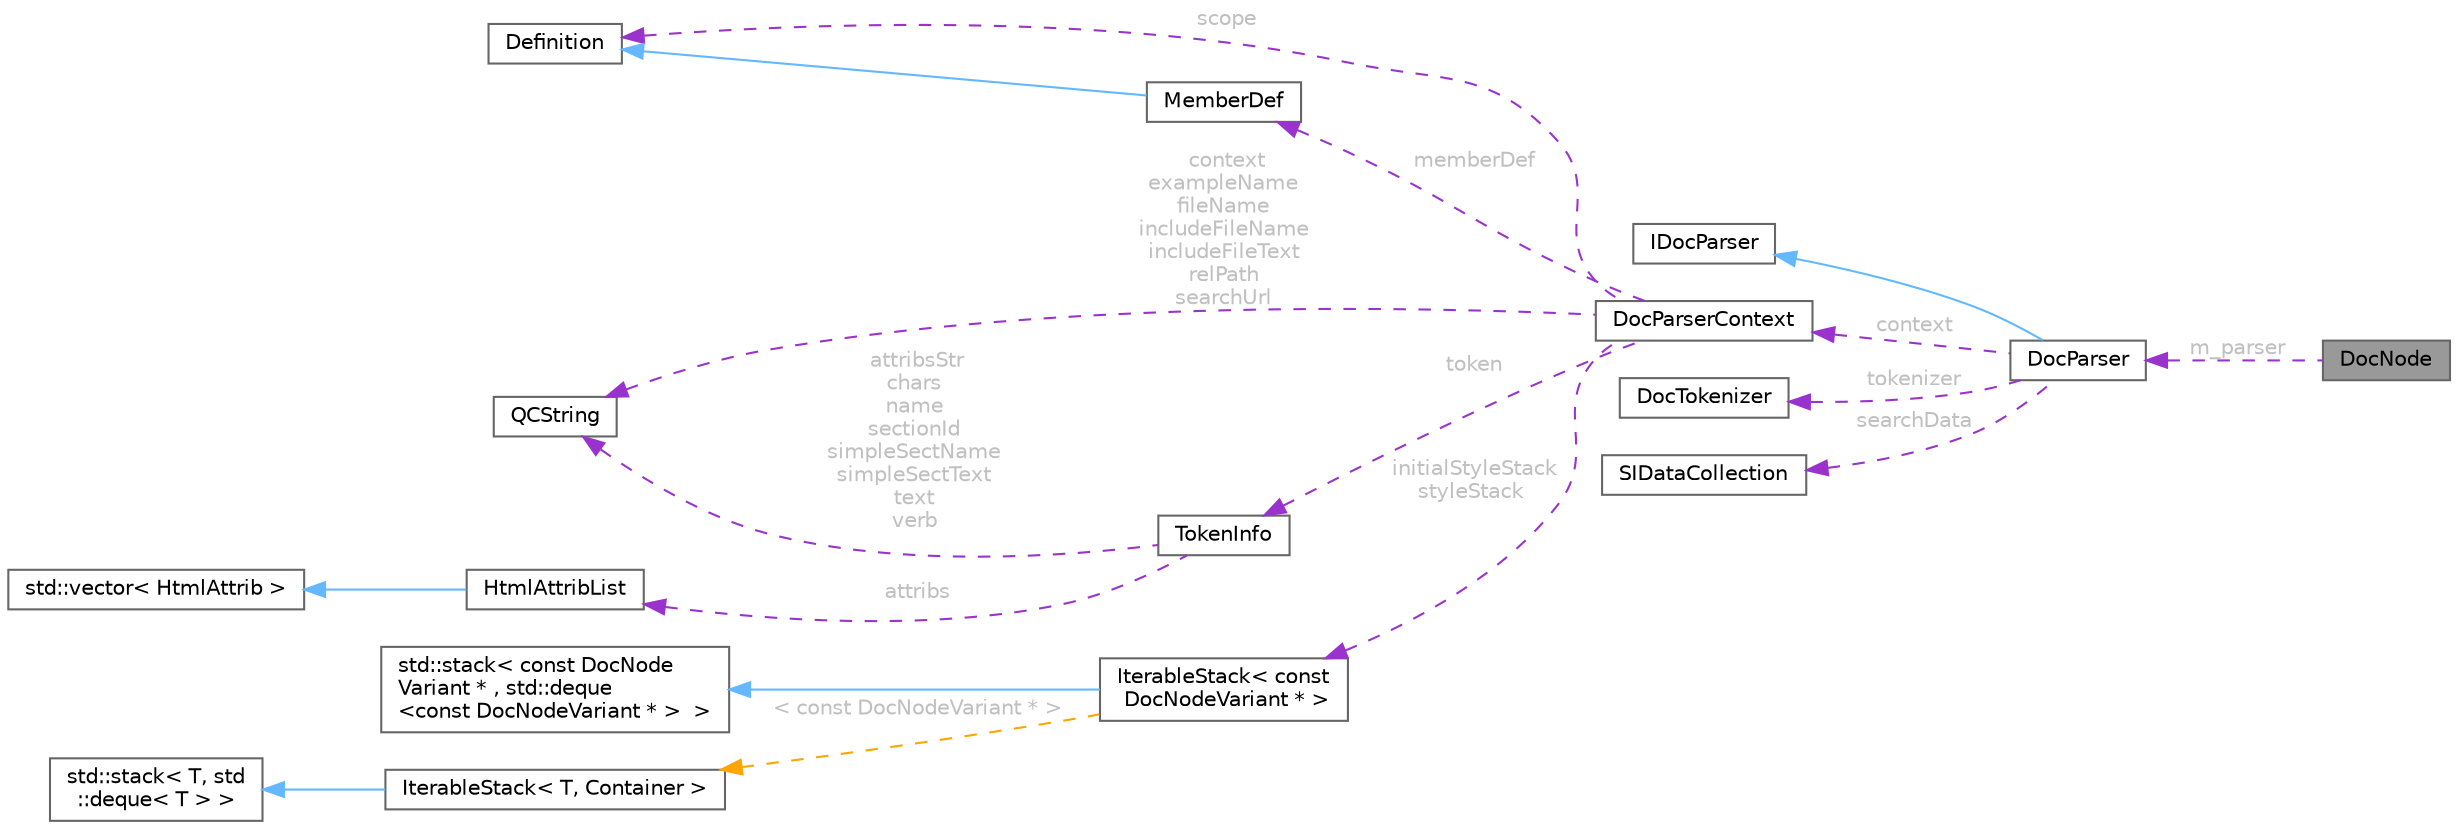 digraph "DocNode"
{
 // INTERACTIVE_SVG=YES
 // LATEX_PDF_SIZE
  bgcolor="transparent";
  edge [fontname=Helvetica,fontsize=10,labelfontname=Helvetica,labelfontsize=10];
  node [fontname=Helvetica,fontsize=10,shape=box,height=0.2,width=0.4];
  rankdir="LR";
  Node1 [label="DocNode",height=0.2,width=0.4,color="gray40", fillcolor="grey60", style="filled", fontcolor="black",tooltip="Abstract node interface with type information."];
  Node2 -> Node1 [dir="back",color="darkorchid3",style="dashed",label=" m_parser",fontcolor="grey" ];
  Node2 [label="DocParser",height=0.2,width=0.4,color="gray40", fillcolor="white", style="filled",URL="$da/d02/class_doc_parser.html",tooltip=" "];
  Node3 -> Node2 [dir="back",color="steelblue1",style="solid"];
  Node3 [label="IDocParser",height=0.2,width=0.4,color="gray40", fillcolor="white", style="filled",URL="$de/dad/class_i_doc_parser.html",tooltip="opaque parser interface"];
  Node4 -> Node2 [dir="back",color="darkorchid3",style="dashed",label=" context",fontcolor="grey" ];
  Node4 [label="DocParserContext",height=0.2,width=0.4,color="gray40", fillcolor="white", style="filled",URL="$d8/d7d/struct_doc_parser_context.html",tooltip="Parser's context to store all global variables."];
  Node5 -> Node4 [dir="back",color="darkorchid3",style="dashed",label=" scope",fontcolor="grey" ];
  Node5 [label="Definition",height=0.2,width=0.4,color="gray40", fillcolor="white", style="filled",URL="$d5/dcc/class_definition.html",tooltip="The common base class of all entity definitions found in the sources."];
  Node6 -> Node4 [dir="back",color="darkorchid3",style="dashed",label=" context\nexampleName\nfileName\nincludeFileName\nincludeFileText\nrelPath\nsearchUrl",fontcolor="grey" ];
  Node6 [label="QCString",height=0.2,width=0.4,color="gray40", fillcolor="white", style="filled",URL="$d9/d45/class_q_c_string.html",tooltip="This is an alternative implementation of QCString."];
  Node7 -> Node4 [dir="back",color="darkorchid3",style="dashed",label=" initialStyleStack\nstyleStack",fontcolor="grey" ];
  Node7 [label="IterableStack\< const\l DocNodeVariant * \>",height=0.2,width=0.4,color="gray40", fillcolor="white", style="filled",URL="$d9/d82/class_iterable_stack.html",tooltip=" "];
  Node8 -> Node7 [dir="back",color="steelblue1",style="solid"];
  Node8 [label="std::stack\< const DocNode\lVariant * , std::deque\l\<const DocNodeVariant * \>  \>",height=0.2,width=0.4,color="gray40", fillcolor="white", style="filled",tooltip=" "];
  Node9 -> Node7 [dir="back",color="orange",style="dashed",label=" \< const DocNodeVariant * \>",fontcolor="grey" ];
  Node9 [label="IterableStack\< T, Container \>",height=0.2,width=0.4,color="gray40", fillcolor="white", style="filled",URL="$d9/d82/class_iterable_stack.html",tooltip=" "];
  Node10 -> Node9 [dir="back",color="steelblue1",style="solid"];
  Node10 [label="std::stack\< T, std\l::deque\< T \> \>",height=0.2,width=0.4,color="gray40", fillcolor="white", style="filled",tooltip=" "];
  Node11 -> Node4 [dir="back",color="darkorchid3",style="dashed",label=" memberDef",fontcolor="grey" ];
  Node11 [label="MemberDef",height=0.2,width=0.4,color="gray40", fillcolor="white", style="filled",URL="$da/d09/class_member_def.html",tooltip="A model of a class/file/namespace member symbol."];
  Node5 -> Node11 [dir="back",color="steelblue1",style="solid"];
  Node12 -> Node4 [dir="back",color="darkorchid3",style="dashed",label=" token",fontcolor="grey" ];
  Node12 [label="TokenInfo",height=0.2,width=0.4,color="gray40", fillcolor="white", style="filled",URL="$d6/df4/struct_token_info.html",tooltip="Data associated with a token used by the comment block parser."];
  Node6 -> Node12 [dir="back",color="darkorchid3",style="dashed",label=" attribsStr\nchars\nname\nsectionId\nsimpleSectName\nsimpleSectText\ntext\nverb",fontcolor="grey" ];
  Node13 -> Node12 [dir="back",color="darkorchid3",style="dashed",label=" attribs",fontcolor="grey" ];
  Node13 [label="HtmlAttribList",height=0.2,width=0.4,color="gray40", fillcolor="white", style="filled",URL="$db/d4d/class_html_attrib_list.html",tooltip="Class representing a list of HTML attributes."];
  Node14 -> Node13 [dir="back",color="steelblue1",style="solid"];
  Node14 [label="std::vector\< HtmlAttrib \>",height=0.2,width=0.4,color="gray40", fillcolor="white", style="filled",tooltip=" "];
  Node15 -> Node2 [dir="back",color="darkorchid3",style="dashed",label=" tokenizer",fontcolor="grey" ];
  Node15 [label="DocTokenizer",height=0.2,width=0.4,color="gray40", fillcolor="white", style="filled",URL="$d1/d7f/class_doc_tokenizer.html",tooltip=" "];
  Node16 -> Node2 [dir="back",color="darkorchid3",style="dashed",label=" searchData",fontcolor="grey" ];
  Node16 [label="SIDataCollection",height=0.2,width=0.4,color="gray40", fillcolor="white", style="filled",URL="$d2/dc1/class_s_i_data_collection.html",tooltip=" "];
}
